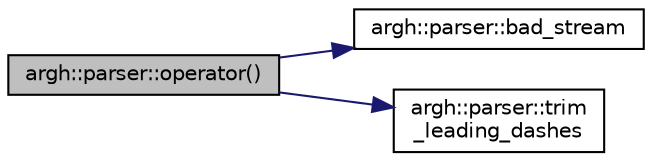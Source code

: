 digraph "argh::parser::operator()"
{
 // LATEX_PDF_SIZE
  edge [fontname="Helvetica",fontsize="10",labelfontname="Helvetica",labelfontsize="10"];
  node [fontname="Helvetica",fontsize="10",shape=record];
  rankdir="LR";
  Node1 [label="argh::parser::operator()",height=0.2,width=0.4,color="black", fillcolor="grey75", style="filled", fontcolor="black",tooltip=" "];
  Node1 -> Node2 [color="midnightblue",fontsize="10",style="solid"];
  Node2 [label="argh::parser::bad_stream",height=0.2,width=0.4,color="black", fillcolor="white", style="filled",URL="$classargh_1_1parser.html#af7394959f3c2d98620183fb035b71ed9",tooltip=" "];
  Node1 -> Node3 [color="midnightblue",fontsize="10",style="solid"];
  Node3 [label="argh::parser::trim\l_leading_dashes",height=0.2,width=0.4,color="black", fillcolor="white", style="filled",URL="$classargh_1_1parser.html#ac455112e501dc0a43a907a223f8a3bf8",tooltip=" "];
}
